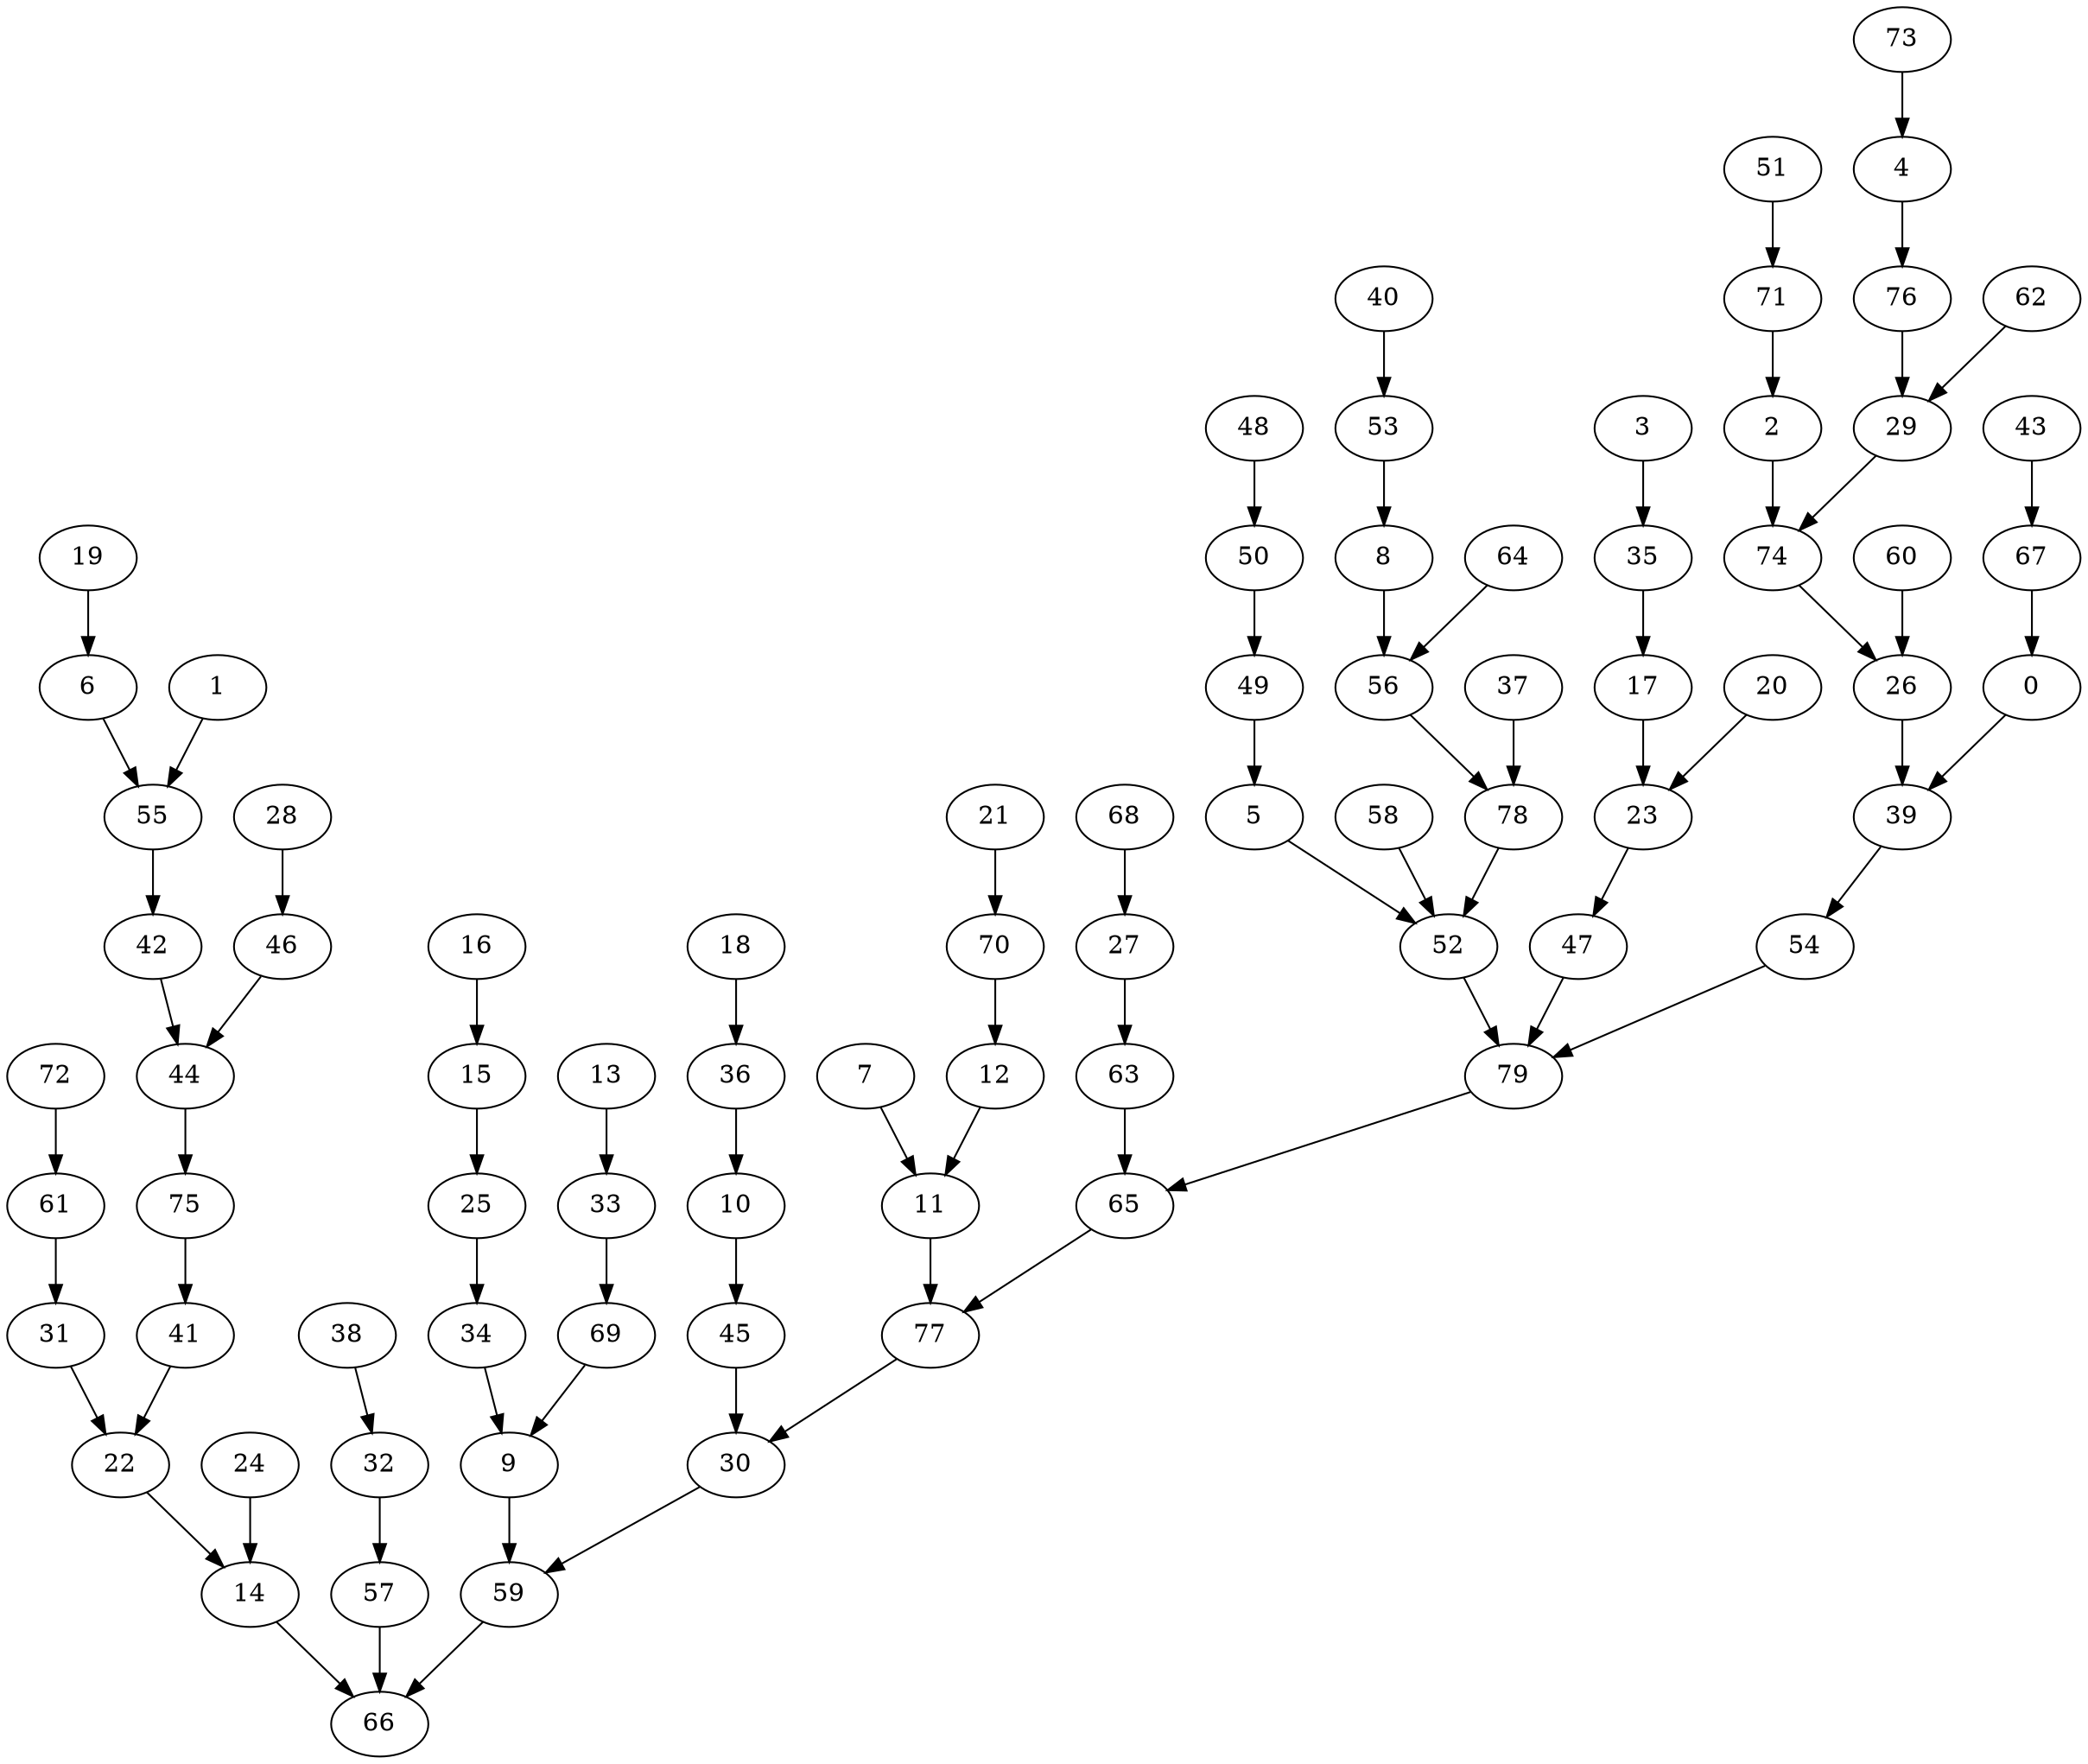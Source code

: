 strict digraph "" {
	0 -> 39;
	67 -> 0;
	2 -> 74;
	71 -> 2;
	4 -> 76;
	73 -> 4;
	5 -> 52;
	49 -> 5;
	6 -> 55;
	19 -> 6;
	8 -> 56;
	53 -> 8;
	9 -> 59;
	34 -> 9;
	69 -> 9;
	10 -> 45;
	36 -> 10;
	11 -> 77;
	7 -> 11;
	12 -> 11;
	70 -> 12;
	14 -> 66;
	22 -> 14;
	24 -> 14;
	15 -> 25;
	16 -> 15;
	17 -> 23;
	35 -> 17;
	31 -> 22;
	41 -> 22;
	23 -> 47;
	20 -> 23;
	25 -> 34;
	26 -> 39;
	60 -> 26;
	74 -> 26;
	27 -> 63;
	68 -> 27;
	29 -> 74;
	62 -> 29;
	76 -> 29;
	30 -> 59;
	45 -> 30;
	77 -> 30;
	61 -> 31;
	32 -> 57;
	38 -> 32;
	33 -> 69;
	13 -> 33;
	3 -> 35;
	18 -> 36;
	39 -> 54;
	75 -> 41;
	42 -> 44;
	55 -> 42;
	44 -> 75;
	46 -> 44;
	28 -> 46;
	47 -> 79;
	50 -> 49;
	48 -> 50;
	52 -> 79;
	58 -> 52;
	78 -> 52;
	40 -> 53;
	54 -> 79;
	1 -> 55;
	56 -> 78;
	64 -> 56;
	57 -> 66;
	59 -> 66;
	72 -> 61;
	63 -> 65;
	65 -> 77;
	79 -> 65;
	43 -> 67;
	21 -> 70;
	51 -> 71;
	37 -> 78;
}
